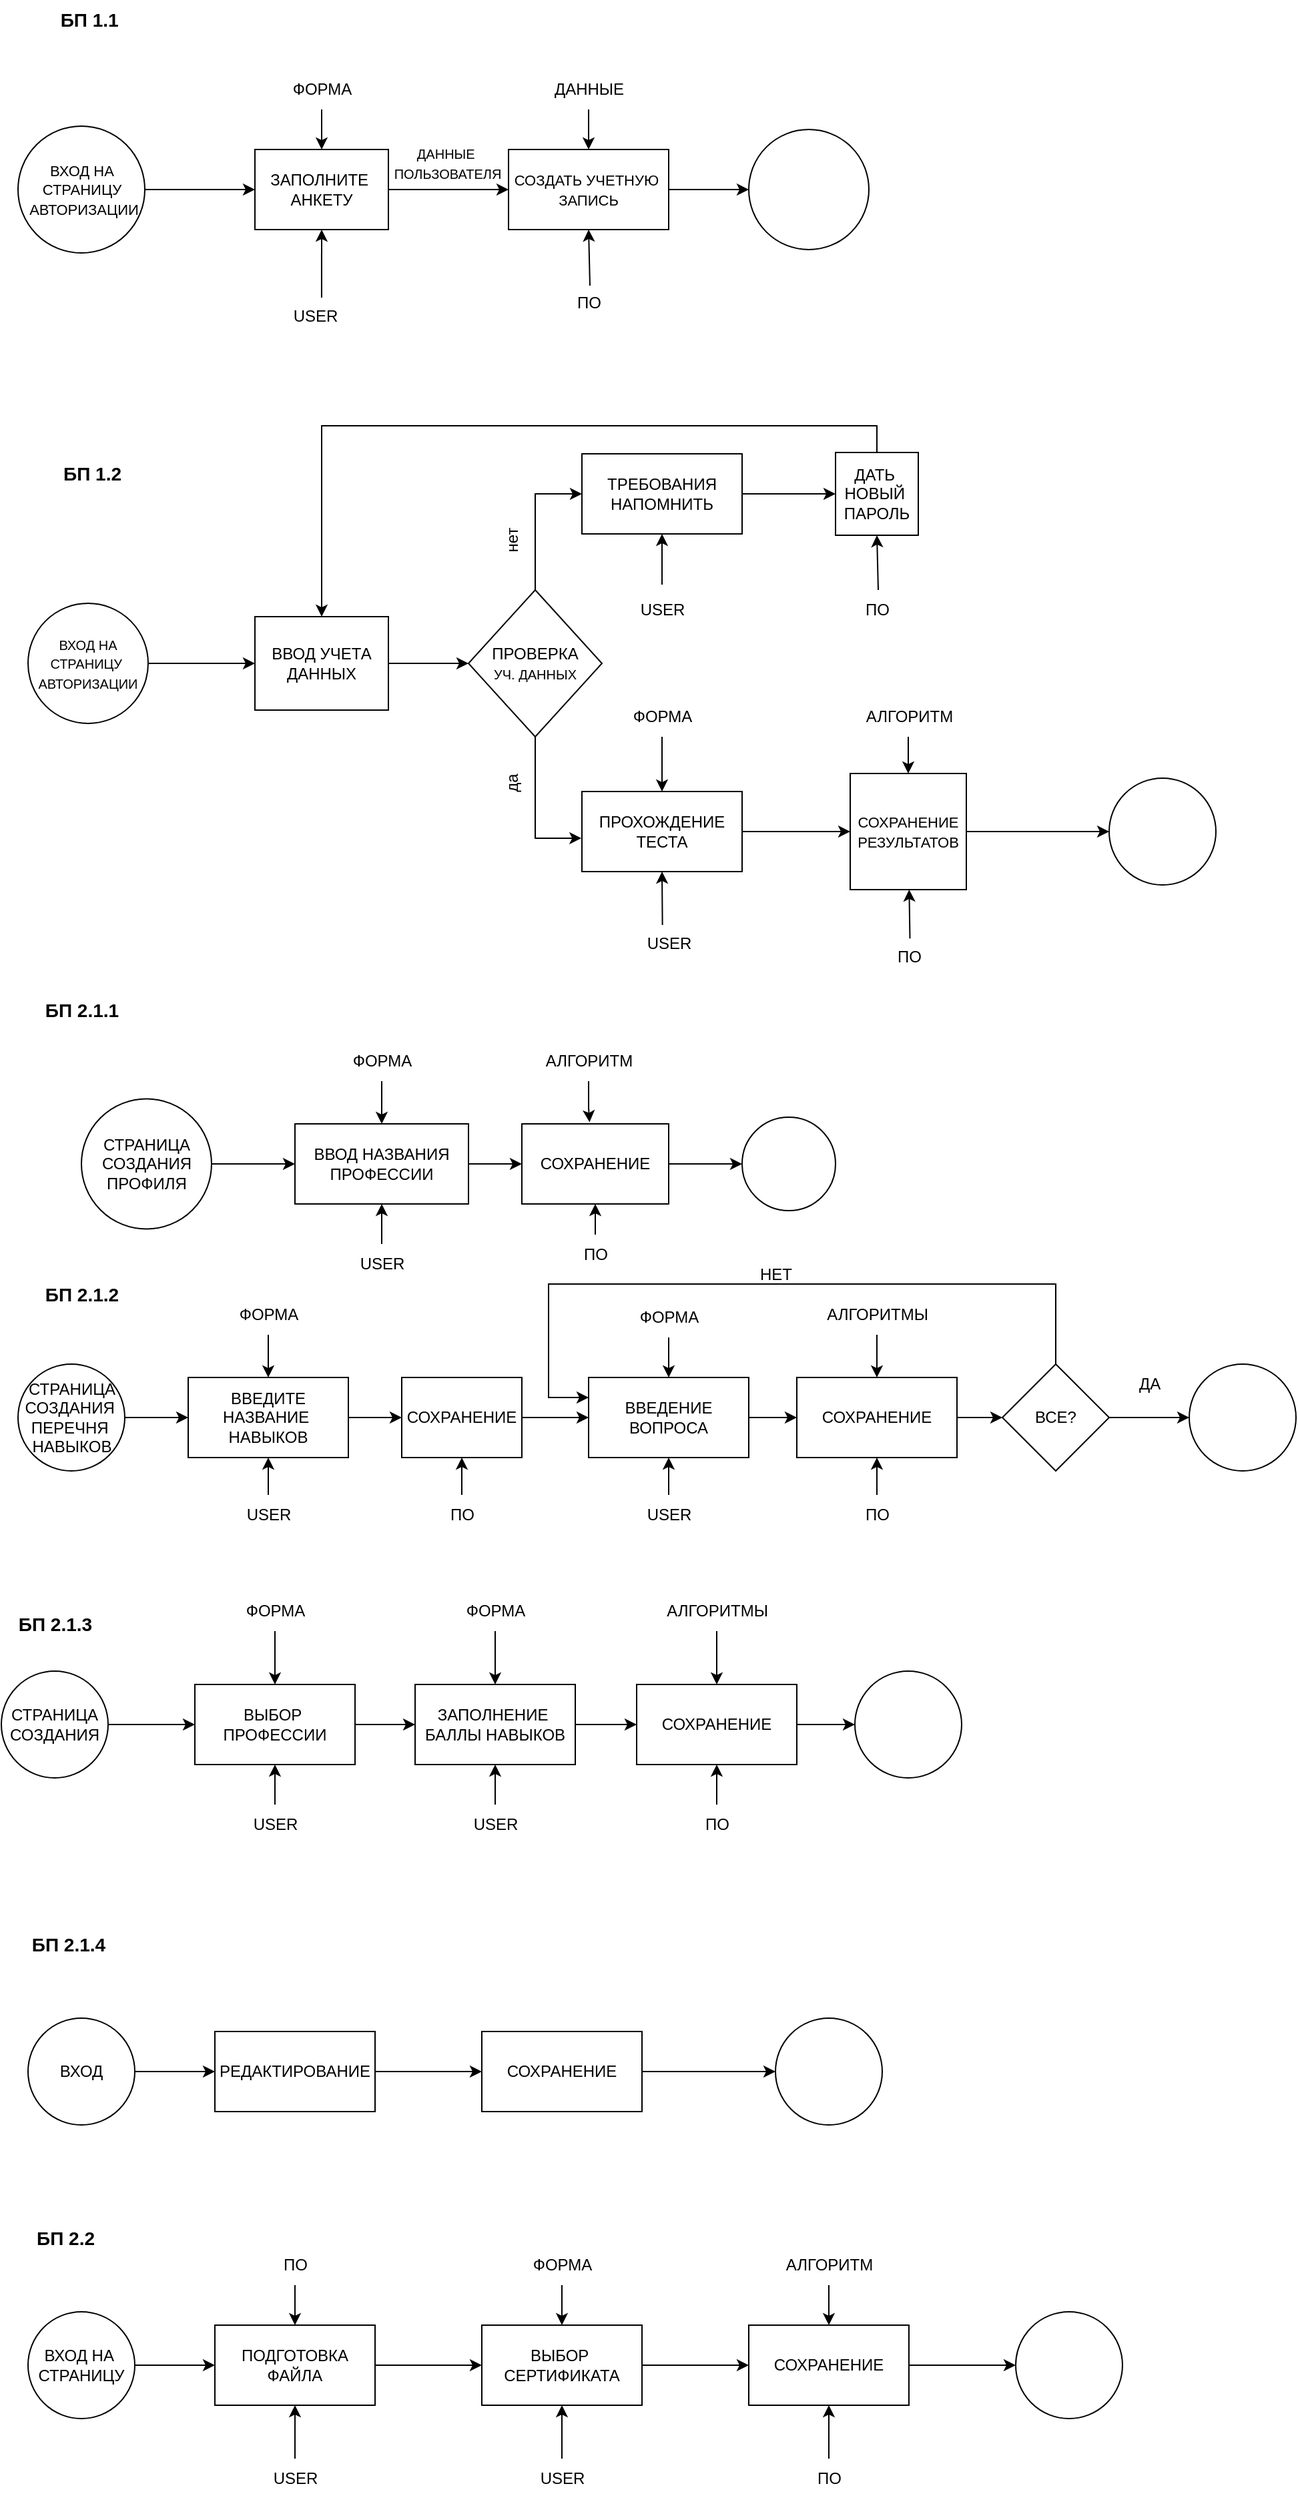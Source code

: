 <mxfile version="21.8.0" type="device">
  <diagram name="Страница — 1" id="XcL5HDHow7lZgCjtUoRh">
    <mxGraphModel dx="1074" dy="658" grid="1" gridSize="10" guides="1" tooltips="1" connect="1" arrows="1" fold="1" page="1" pageScale="1" pageWidth="827" pageHeight="1169" math="0" shadow="0">
      <root>
        <mxCell id="0" />
        <mxCell id="1" parent="0" />
        <mxCell id="98ZiKM5o_LeUOPKyVWwo-125" value="" style="edgeStyle=orthogonalEdgeStyle;rounded=0;orthogonalLoop=1;jettySize=auto;html=1;" edge="1" parent="1" source="98ZiKM5o_LeUOPKyVWwo-2" target="98ZiKM5o_LeUOPKyVWwo-4">
          <mxGeometry relative="1" as="geometry" />
        </mxCell>
        <mxCell id="98ZiKM5o_LeUOPKyVWwo-2" value="&lt;font style=&quot;font-size: 11px;&quot;&gt;ВХОД НА&lt;br style=&quot;border-color: var(--border-color);&quot;&gt;СТРАНИЦУ&lt;br style=&quot;border-color: var(--border-color);&quot;&gt;&amp;nbsp;АВТОРИЗАЦИИ&lt;/font&gt;" style="ellipse;whiteSpace=wrap;html=1;aspect=fixed;" vertex="1" parent="1">
          <mxGeometry x="42.5" y="202.5" width="95" height="95" as="geometry" />
        </mxCell>
        <mxCell id="98ZiKM5o_LeUOPKyVWwo-126" value="" style="edgeStyle=orthogonalEdgeStyle;rounded=0;orthogonalLoop=1;jettySize=auto;html=1;" edge="1" parent="1" source="98ZiKM5o_LeUOPKyVWwo-4" target="98ZiKM5o_LeUOPKyVWwo-6">
          <mxGeometry relative="1" as="geometry" />
        </mxCell>
        <mxCell id="98ZiKM5o_LeUOPKyVWwo-4" value="ЗАПОЛНИТЕ&amp;nbsp;&lt;br style=&quot;border-color: var(--border-color);&quot;&gt;&lt;span style=&quot;&quot;&gt;АНКЕТУ&lt;/span&gt;" style="rounded=0;whiteSpace=wrap;html=1;" vertex="1" parent="1">
          <mxGeometry x="220" y="220" width="100" height="60" as="geometry" />
        </mxCell>
        <mxCell id="98ZiKM5o_LeUOPKyVWwo-128" value="" style="edgeStyle=orthogonalEdgeStyle;rounded=0;orthogonalLoop=1;jettySize=auto;html=1;" edge="1" parent="1" source="98ZiKM5o_LeUOPKyVWwo-6" target="98ZiKM5o_LeUOPKyVWwo-8">
          <mxGeometry relative="1" as="geometry" />
        </mxCell>
        <mxCell id="98ZiKM5o_LeUOPKyVWwo-6" value="&lt;font style=&quot;font-size: 11px;&quot;&gt;СОЗДАТЬ УЧЕТНУЮ&amp;nbsp;&lt;br style=&quot;border-color: var(--border-color);&quot;&gt;ЗАПИСЬ&lt;/font&gt;" style="rounded=0;whiteSpace=wrap;html=1;" vertex="1" parent="1">
          <mxGeometry x="410" y="220" width="120" height="60" as="geometry" />
        </mxCell>
        <mxCell id="98ZiKM5o_LeUOPKyVWwo-8" value="" style="ellipse;whiteSpace=wrap;html=1;aspect=fixed;" vertex="1" parent="1">
          <mxGeometry x="590" y="205" width="90" height="90" as="geometry" />
        </mxCell>
        <mxCell id="98ZiKM5o_LeUOPKyVWwo-9" value="" style="endArrow=classic;html=1;rounded=0;exitX=0.583;exitY=0.033;exitDx=0;exitDy=0;exitPerimeter=0;" edge="1" parent="1" source="98ZiKM5o_LeUOPKyVWwo-16" target="98ZiKM5o_LeUOPKyVWwo-4">
          <mxGeometry width="50" height="50" relative="1" as="geometry">
            <mxPoint x="310" y="360" as="sourcePoint" />
            <mxPoint x="320" y="300" as="targetPoint" />
          </mxGeometry>
        </mxCell>
        <mxCell id="98ZiKM5o_LeUOPKyVWwo-10" value="" style="endArrow=classic;html=1;rounded=0;entryX=0.5;entryY=1;entryDx=0;entryDy=0;exitX=0.525;exitY=0.067;exitDx=0;exitDy=0;exitPerimeter=0;" edge="1" parent="1" source="98ZiKM5o_LeUOPKyVWwo-17" target="98ZiKM5o_LeUOPKyVWwo-6">
          <mxGeometry width="50" height="50" relative="1" as="geometry">
            <mxPoint x="509.501" y="348.02" as="sourcePoint" />
            <mxPoint x="510.32" y="280" as="targetPoint" />
          </mxGeometry>
        </mxCell>
        <mxCell id="98ZiKM5o_LeUOPKyVWwo-15" value="" style="endArrow=classic;html=1;rounded=0;" edge="1" parent="1">
          <mxGeometry width="50" height="50" relative="1" as="geometry">
            <mxPoint x="580" y="250" as="sourcePoint" />
            <mxPoint x="580" y="250" as="targetPoint" />
            <Array as="points" />
          </mxGeometry>
        </mxCell>
        <mxCell id="98ZiKM5o_LeUOPKyVWwo-16" value="USER" style="text;html=1;align=center;verticalAlign=middle;resizable=0;points=[];autosize=1;strokeColor=none;fillColor=none;" vertex="1" parent="1">
          <mxGeometry x="235" y="330" width="60" height="30" as="geometry" />
        </mxCell>
        <mxCell id="98ZiKM5o_LeUOPKyVWwo-17" value="ПО" style="text;html=1;align=center;verticalAlign=middle;resizable=0;points=[];autosize=1;strokeColor=none;fillColor=none;" vertex="1" parent="1">
          <mxGeometry x="450" y="320" width="40" height="30" as="geometry" />
        </mxCell>
        <mxCell id="98ZiKM5o_LeUOPKyVWwo-201" value="" style="edgeStyle=orthogonalEdgeStyle;rounded=0;orthogonalLoop=1;jettySize=auto;html=1;" edge="1" parent="1" source="98ZiKM5o_LeUOPKyVWwo-18" target="98ZiKM5o_LeUOPKyVWwo-4">
          <mxGeometry relative="1" as="geometry" />
        </mxCell>
        <mxCell id="98ZiKM5o_LeUOPKyVWwo-18" value="ФОРМА" style="text;html=1;align=center;verticalAlign=middle;resizable=0;points=[];autosize=1;strokeColor=none;fillColor=none;" vertex="1" parent="1">
          <mxGeometry x="235" y="160" width="70" height="30" as="geometry" />
        </mxCell>
        <mxCell id="98ZiKM5o_LeUOPKyVWwo-19" value="&lt;font style=&quot;font-size: 10px;&quot;&gt;ДАННЫЕ&amp;nbsp;&lt;br&gt;ПОЛЬЗОВАТЕЛЯ&lt;/font&gt;" style="text;html=1;align=center;verticalAlign=middle;resizable=0;points=[];autosize=1;strokeColor=none;fillColor=none;" vertex="1" parent="1">
          <mxGeometry x="314" y="210" width="100" height="40" as="geometry" />
        </mxCell>
        <mxCell id="98ZiKM5o_LeUOPKyVWwo-20" value="&lt;font style=&quot;font-size: 14px;&quot;&gt;&lt;b&gt;&lt;span style=&quot;white-space: pre;&quot;&gt;&#x9;&lt;/span&gt;БП 1.1&lt;/b&gt;&lt;/font&gt;" style="text;html=1;align=center;verticalAlign=middle;resizable=0;points=[];autosize=1;strokeColor=none;fillColor=none;" vertex="1" parent="1">
          <mxGeometry x="30" y="108" width="100" height="30" as="geometry" />
        </mxCell>
        <mxCell id="98ZiKM5o_LeUOPKyVWwo-21" value="&lt;b style=&quot;border-color: var(--border-color); font-size: 14px;&quot;&gt;&lt;span style=&quot;white-space: pre;&quot;&gt;&amp;nbsp;&amp;nbsp;&amp;nbsp;&amp;nbsp;&lt;/span&gt;БП 1.2&lt;/b&gt;" style="text;html=1;align=center;verticalAlign=middle;resizable=0;points=[];autosize=1;strokeColor=none;fillColor=none;" vertex="1" parent="1">
          <mxGeometry x="50" y="448" width="80" height="30" as="geometry" />
        </mxCell>
        <mxCell id="98ZiKM5o_LeUOPKyVWwo-110" value="" style="edgeStyle=orthogonalEdgeStyle;rounded=0;orthogonalLoop=1;jettySize=auto;html=1;" edge="1" parent="1" source="98ZiKM5o_LeUOPKyVWwo-22" target="98ZiKM5o_LeUOPKyVWwo-25">
          <mxGeometry relative="1" as="geometry" />
        </mxCell>
        <mxCell id="98ZiKM5o_LeUOPKyVWwo-22" value="&lt;font style=&quot;font-size: 10px;&quot;&gt;ВХОД НА&lt;br style=&quot;border-color: var(--border-color);&quot;&gt;СТРАНИЦУ&amp;nbsp;&lt;br style=&quot;border-color: var(--border-color);&quot;&gt;АВТОРИЗАЦИИ&lt;/font&gt;" style="ellipse;whiteSpace=wrap;html=1;aspect=fixed;" vertex="1" parent="1">
          <mxGeometry x="50" y="560" width="90" height="90" as="geometry" />
        </mxCell>
        <mxCell id="98ZiKM5o_LeUOPKyVWwo-117" value="" style="edgeStyle=orthogonalEdgeStyle;rounded=0;orthogonalLoop=1;jettySize=auto;html=1;" edge="1" parent="1" source="98ZiKM5o_LeUOPKyVWwo-24" target="98ZiKM5o_LeUOPKyVWwo-30">
          <mxGeometry relative="1" as="geometry" />
        </mxCell>
        <mxCell id="98ZiKM5o_LeUOPKyVWwo-24" value="ТРЕБОВАНИЯ&lt;br style=&quot;border-color: var(--border-color);&quot;&gt;&lt;span style=&quot;&quot;&gt;НАПОМНИТЬ&lt;/span&gt;" style="rounded=0;whiteSpace=wrap;html=1;" vertex="1" parent="1">
          <mxGeometry x="465" y="448" width="120" height="60" as="geometry" />
        </mxCell>
        <mxCell id="98ZiKM5o_LeUOPKyVWwo-111" value="" style="edgeStyle=orthogonalEdgeStyle;rounded=0;orthogonalLoop=1;jettySize=auto;html=1;" edge="1" parent="1" source="98ZiKM5o_LeUOPKyVWwo-25" target="98ZiKM5o_LeUOPKyVWwo-26">
          <mxGeometry relative="1" as="geometry" />
        </mxCell>
        <mxCell id="98ZiKM5o_LeUOPKyVWwo-25" value="ВВОД УЧЕТА&lt;br style=&quot;border-color: var(--border-color);&quot;&gt;&lt;span style=&quot;&quot;&gt;ДАННЫХ&lt;/span&gt;" style="rounded=0;whiteSpace=wrap;html=1;" vertex="1" parent="1">
          <mxGeometry x="220" y="570" width="100" height="70" as="geometry" />
        </mxCell>
        <mxCell id="98ZiKM5o_LeUOPKyVWwo-113" value="" style="edgeStyle=orthogonalEdgeStyle;rounded=0;orthogonalLoop=1;jettySize=auto;html=1;" edge="1" parent="1" source="98ZiKM5o_LeUOPKyVWwo-26" target="98ZiKM5o_LeUOPKyVWwo-24">
          <mxGeometry relative="1" as="geometry">
            <Array as="points">
              <mxPoint x="430" y="478" />
            </Array>
          </mxGeometry>
        </mxCell>
        <mxCell id="98ZiKM5o_LeUOPKyVWwo-26" value="ПРОВЕРКА&lt;br style=&quot;border-color: var(--border-color); font-size: 10px;&quot;&gt;&lt;span style=&quot;font-size: 10px;&quot;&gt;УЧ. ДАННЫХ&lt;/span&gt;" style="rhombus;whiteSpace=wrap;html=1;" vertex="1" parent="1">
          <mxGeometry x="380" y="550" width="100" height="110" as="geometry" />
        </mxCell>
        <mxCell id="98ZiKM5o_LeUOPKyVWwo-30" value="ДАТЬ&amp;nbsp;&lt;br style=&quot;border-color: var(--border-color);&quot;&gt;&lt;span style=&quot;&quot;&gt;НОВЫЙ&amp;nbsp;&lt;/span&gt;&lt;br style=&quot;border-color: var(--border-color);&quot;&gt;&lt;span style=&quot;&quot;&gt;ПАРОЛЬ&lt;/span&gt;" style="whiteSpace=wrap;html=1;aspect=fixed;" vertex="1" parent="1">
          <mxGeometry x="655" y="447" width="62" height="62" as="geometry" />
        </mxCell>
        <mxCell id="98ZiKM5o_LeUOPKyVWwo-121" value="" style="edgeStyle=orthogonalEdgeStyle;rounded=0;orthogonalLoop=1;jettySize=auto;html=1;" edge="1" parent="1" source="98ZiKM5o_LeUOPKyVWwo-39" target="98ZiKM5o_LeUOPKyVWwo-42">
          <mxGeometry relative="1" as="geometry" />
        </mxCell>
        <mxCell id="98ZiKM5o_LeUOPKyVWwo-39" value="ПРОХОЖДЕНИЕ&lt;br style=&quot;border-color: var(--border-color);&quot;&gt;&lt;span style=&quot;&quot;&gt;ТЕСТА&lt;/span&gt;" style="rounded=0;whiteSpace=wrap;html=1;" vertex="1" parent="1">
          <mxGeometry x="465" y="701" width="120" height="60" as="geometry" />
        </mxCell>
        <mxCell id="98ZiKM5o_LeUOPKyVWwo-186" value="" style="edgeStyle=orthogonalEdgeStyle;rounded=0;orthogonalLoop=1;jettySize=auto;html=1;" edge="1" parent="1" source="98ZiKM5o_LeUOPKyVWwo-42" target="98ZiKM5o_LeUOPKyVWwo-185">
          <mxGeometry relative="1" as="geometry" />
        </mxCell>
        <mxCell id="98ZiKM5o_LeUOPKyVWwo-42" value="&lt;font style=&quot;font-size: 11px;&quot;&gt;СОХРАНЕНИЕ&lt;br style=&quot;border-color: var(--border-color);&quot;&gt;РЕЗУЛЬТАТОВ&lt;/font&gt;" style="whiteSpace=wrap;html=1;aspect=fixed;" vertex="1" parent="1">
          <mxGeometry x="666" y="687.5" width="87" height="87" as="geometry" />
        </mxCell>
        <mxCell id="98ZiKM5o_LeUOPKyVWwo-47" value="" style="endArrow=classic;html=1;rounded=0;exitX=0.422;exitY=0.033;exitDx=0;exitDy=0;exitPerimeter=0;entryX=0.5;entryY=1;entryDx=0;entryDy=0;" edge="1" parent="1" source="98ZiKM5o_LeUOPKyVWwo-66" target="98ZiKM5o_LeUOPKyVWwo-39">
          <mxGeometry width="50" height="50" relative="1" as="geometry">
            <mxPoint x="620" y="800" as="sourcePoint" />
            <mxPoint x="620" y="750" as="targetPoint" />
          </mxGeometry>
        </mxCell>
        <mxCell id="98ZiKM5o_LeUOPKyVWwo-48" value="" style="endArrow=classic;html=1;rounded=0;exitX=0.531;exitY=0.038;exitDx=0;exitDy=0;exitPerimeter=0;" edge="1" parent="1" source="98ZiKM5o_LeUOPKyVWwo-65" target="98ZiKM5o_LeUOPKyVWwo-42">
          <mxGeometry width="50" height="50" relative="1" as="geometry">
            <mxPoint x="770" y="800" as="sourcePoint" />
            <mxPoint x="770" y="752" as="targetPoint" />
          </mxGeometry>
        </mxCell>
        <mxCell id="98ZiKM5o_LeUOPKyVWwo-49" value="" style="endArrow=classic;html=1;rounded=0;exitX=0.5;exitY=-0.133;exitDx=0;exitDy=0;exitPerimeter=0;entryX=0.5;entryY=1;entryDx=0;entryDy=0;" edge="1" parent="1" source="98ZiKM5o_LeUOPKyVWwo-63" target="98ZiKM5o_LeUOPKyVWwo-24">
          <mxGeometry width="50" height="50" relative="1" as="geometry">
            <mxPoint x="620" y="550" as="sourcePoint" />
            <mxPoint x="620" y="508" as="targetPoint" />
          </mxGeometry>
        </mxCell>
        <mxCell id="98ZiKM5o_LeUOPKyVWwo-50" value="" style="endArrow=classic;html=1;rounded=0;exitX=0.525;exitY=0;exitDx=0;exitDy=0;exitPerimeter=0;entryX=0.5;entryY=1;entryDx=0;entryDy=0;" edge="1" parent="1" source="98ZiKM5o_LeUOPKyVWwo-64" target="98ZiKM5o_LeUOPKyVWwo-30">
          <mxGeometry width="50" height="50" relative="1" as="geometry">
            <mxPoint x="770" y="550" as="sourcePoint" />
            <mxPoint x="770" y="510" as="targetPoint" />
            <Array as="points" />
          </mxGeometry>
        </mxCell>
        <mxCell id="98ZiKM5o_LeUOPKyVWwo-63" value="USER" style="text;html=1;align=center;verticalAlign=middle;resizable=0;points=[];autosize=1;strokeColor=none;fillColor=none;" vertex="1" parent="1">
          <mxGeometry x="495" y="550" width="60" height="30" as="geometry" />
        </mxCell>
        <mxCell id="98ZiKM5o_LeUOPKyVWwo-64" value="ПО" style="text;html=1;align=center;verticalAlign=middle;resizable=0;points=[];autosize=1;strokeColor=none;fillColor=none;" vertex="1" parent="1">
          <mxGeometry x="666" y="550" width="40" height="30" as="geometry" />
        </mxCell>
        <mxCell id="98ZiKM5o_LeUOPKyVWwo-65" value="ПО" style="text;html=1;align=center;verticalAlign=middle;resizable=0;points=[];autosize=1;strokeColor=none;fillColor=none;" vertex="1" parent="1">
          <mxGeometry x="689.5" y="810" width="40" height="30" as="geometry" />
        </mxCell>
        <mxCell id="98ZiKM5o_LeUOPKyVWwo-66" value="USER" style="text;html=1;align=center;verticalAlign=middle;resizable=0;points=[];autosize=1;strokeColor=none;fillColor=none;" vertex="1" parent="1">
          <mxGeometry x="500" y="800" width="60" height="30" as="geometry" />
        </mxCell>
        <mxCell id="98ZiKM5o_LeUOPKyVWwo-104" value="" style="edgeStyle=orthogonalEdgeStyle;rounded=0;orthogonalLoop=1;jettySize=auto;html=1;" edge="1" parent="1" source="98ZiKM5o_LeUOPKyVWwo-77" target="98ZiKM5o_LeUOPKyVWwo-79">
          <mxGeometry relative="1" as="geometry" />
        </mxCell>
        <mxCell id="98ZiKM5o_LeUOPKyVWwo-77" value="СТРАНИЦА&lt;br style=&quot;border-color: var(--border-color);&quot;&gt;&lt;span style=&quot;&quot;&gt;СОЗДАНИЯ&lt;/span&gt;&lt;br style=&quot;border-color: var(--border-color);&quot;&gt;&lt;span style=&quot;&quot;&gt;ПРОФИЛЯ&lt;/span&gt;" style="ellipse;whiteSpace=wrap;html=1;aspect=fixed;" vertex="1" parent="1">
          <mxGeometry x="90" y="931.25" width="97.5" height="97.5" as="geometry" />
        </mxCell>
        <mxCell id="98ZiKM5o_LeUOPKyVWwo-106" value="" style="edgeStyle=orthogonalEdgeStyle;rounded=0;orthogonalLoop=1;jettySize=auto;html=1;" edge="1" parent="1" source="98ZiKM5o_LeUOPKyVWwo-79" target="98ZiKM5o_LeUOPKyVWwo-80">
          <mxGeometry relative="1" as="geometry" />
        </mxCell>
        <mxCell id="98ZiKM5o_LeUOPKyVWwo-79" value="ВВОД НАЗВАНИЯ&lt;br style=&quot;border-color: var(--border-color);&quot;&gt;&lt;span style=&quot;&quot;&gt;ПРОФЕССИИ&lt;/span&gt;" style="rounded=0;whiteSpace=wrap;html=1;" vertex="1" parent="1">
          <mxGeometry x="250" y="950" width="130" height="60" as="geometry" />
        </mxCell>
        <mxCell id="98ZiKM5o_LeUOPKyVWwo-107" value="" style="edgeStyle=orthogonalEdgeStyle;rounded=0;orthogonalLoop=1;jettySize=auto;html=1;" edge="1" parent="1" source="98ZiKM5o_LeUOPKyVWwo-80" target="98ZiKM5o_LeUOPKyVWwo-84">
          <mxGeometry relative="1" as="geometry" />
        </mxCell>
        <mxCell id="98ZiKM5o_LeUOPKyVWwo-80" value="СОХРАНЕНИЕ" style="rounded=0;whiteSpace=wrap;html=1;" vertex="1" parent="1">
          <mxGeometry x="420" y="950" width="110" height="60" as="geometry" />
        </mxCell>
        <mxCell id="98ZiKM5o_LeUOPKyVWwo-84" value="" style="ellipse;whiteSpace=wrap;html=1;aspect=fixed;" vertex="1" parent="1">
          <mxGeometry x="585" y="945" width="70" height="70" as="geometry" />
        </mxCell>
        <mxCell id="98ZiKM5o_LeUOPKyVWwo-100" value="" style="edgeStyle=orthogonalEdgeStyle;rounded=0;orthogonalLoop=1;jettySize=auto;html=1;" edge="1" parent="1" source="98ZiKM5o_LeUOPKyVWwo-90" target="98ZiKM5o_LeUOPKyVWwo-98">
          <mxGeometry relative="1" as="geometry" />
        </mxCell>
        <mxCell id="98ZiKM5o_LeUOPKyVWwo-90" value="ВВЕДИТЕ НАЗВАНИЕ&amp;nbsp;&lt;br&gt;НАВЫКОВ" style="rounded=0;whiteSpace=wrap;html=1;" vertex="1" parent="1">
          <mxGeometry x="170" y="1140" width="120" height="60" as="geometry" />
        </mxCell>
        <mxCell id="98ZiKM5o_LeUOPKyVWwo-91" value="&lt;font style=&quot;font-size: 14px;&quot;&gt;&lt;b&gt;БП 2.1.2&lt;/b&gt;&lt;/font&gt;" style="text;html=1;align=center;verticalAlign=middle;resizable=0;points=[];autosize=1;strokeColor=none;fillColor=none;" vertex="1" parent="1">
          <mxGeometry x="50" y="1063" width="80" height="30" as="geometry" />
        </mxCell>
        <mxCell id="98ZiKM5o_LeUOPKyVWwo-102" value="" style="edgeStyle=orthogonalEdgeStyle;rounded=0;orthogonalLoop=1;jettySize=auto;html=1;" edge="1" parent="1" source="98ZiKM5o_LeUOPKyVWwo-92" target="98ZiKM5o_LeUOPKyVWwo-90">
          <mxGeometry relative="1" as="geometry" />
        </mxCell>
        <mxCell id="98ZiKM5o_LeUOPKyVWwo-92" value="СТРАНИЦА&lt;br&gt;СОЗДАНИЯ&amp;nbsp;&lt;br&gt;ПЕРЕЧНЯ&amp;nbsp;&lt;br&gt;НАВЫКОВ" style="ellipse;whiteSpace=wrap;html=1;aspect=fixed;" vertex="1" parent="1">
          <mxGeometry x="42.5" y="1130" width="80" height="80" as="geometry" />
        </mxCell>
        <mxCell id="98ZiKM5o_LeUOPKyVWwo-130" value="" style="edgeStyle=orthogonalEdgeStyle;rounded=0;orthogonalLoop=1;jettySize=auto;html=1;" edge="1" parent="1" source="98ZiKM5o_LeUOPKyVWwo-98" target="98ZiKM5o_LeUOPKyVWwo-129">
          <mxGeometry relative="1" as="geometry" />
        </mxCell>
        <mxCell id="98ZiKM5o_LeUOPKyVWwo-98" value="СОХРАНЕНИЕ" style="rounded=0;whiteSpace=wrap;html=1;" vertex="1" parent="1">
          <mxGeometry x="330" y="1140" width="90" height="60" as="geometry" />
        </mxCell>
        <mxCell id="98ZiKM5o_LeUOPKyVWwo-116" style="edgeStyle=orthogonalEdgeStyle;rounded=0;orthogonalLoop=1;jettySize=auto;html=1;exitX=0.5;exitY=0;exitDx=0;exitDy=0;entryX=0.5;entryY=0;entryDx=0;entryDy=0;" edge="1" parent="1" source="98ZiKM5o_LeUOPKyVWwo-30" target="98ZiKM5o_LeUOPKyVWwo-25">
          <mxGeometry relative="1" as="geometry">
            <mxPoint x="690" y="410" as="sourcePoint" />
            <mxPoint x="280" y="580" as="targetPoint" />
          </mxGeometry>
        </mxCell>
        <mxCell id="98ZiKM5o_LeUOPKyVWwo-119" style="edgeStyle=orthogonalEdgeStyle;rounded=0;orthogonalLoop=1;jettySize=auto;html=1;entryX=-0.003;entryY=0.583;entryDx=0;entryDy=0;entryPerimeter=0;" edge="1" parent="1" source="98ZiKM5o_LeUOPKyVWwo-26" target="98ZiKM5o_LeUOPKyVWwo-39">
          <mxGeometry relative="1" as="geometry" />
        </mxCell>
        <mxCell id="98ZiKM5o_LeUOPKyVWwo-122" value="да" style="text;html=1;align=center;verticalAlign=middle;resizable=0;points=[];autosize=1;strokeColor=none;fillColor=none;rotation=-90;" vertex="1" parent="1">
          <mxGeometry x="393" y="680" width="40" height="30" as="geometry" />
        </mxCell>
        <mxCell id="98ZiKM5o_LeUOPKyVWwo-123" value="нет" style="text;html=1;align=center;verticalAlign=middle;resizable=0;points=[];autosize=1;strokeColor=none;fillColor=none;rotation=-90;" vertex="1" parent="1">
          <mxGeometry x="393" y="498" width="40" height="30" as="geometry" />
        </mxCell>
        <mxCell id="98ZiKM5o_LeUOPKyVWwo-133" value="" style="edgeStyle=orthogonalEdgeStyle;rounded=0;orthogonalLoop=1;jettySize=auto;html=1;" edge="1" parent="1" source="98ZiKM5o_LeUOPKyVWwo-129" target="98ZiKM5o_LeUOPKyVWwo-132">
          <mxGeometry relative="1" as="geometry" />
        </mxCell>
        <mxCell id="98ZiKM5o_LeUOPKyVWwo-129" value="ВВЕДЕНИЕ ВОПРОСА" style="rounded=0;whiteSpace=wrap;html=1;" vertex="1" parent="1">
          <mxGeometry x="470" y="1140" width="120" height="60" as="geometry" />
        </mxCell>
        <mxCell id="98ZiKM5o_LeUOPKyVWwo-137" value="" style="edgeStyle=orthogonalEdgeStyle;rounded=0;orthogonalLoop=1;jettySize=auto;html=1;" edge="1" parent="1" source="98ZiKM5o_LeUOPKyVWwo-132" target="98ZiKM5o_LeUOPKyVWwo-136">
          <mxGeometry relative="1" as="geometry" />
        </mxCell>
        <mxCell id="98ZiKM5o_LeUOPKyVWwo-132" value="СОХРАНЕНИЕ" style="rounded=0;whiteSpace=wrap;html=1;" vertex="1" parent="1">
          <mxGeometry x="626" y="1140" width="120" height="60" as="geometry" />
        </mxCell>
        <mxCell id="98ZiKM5o_LeUOPKyVWwo-139" value="" style="edgeStyle=orthogonalEdgeStyle;rounded=0;orthogonalLoop=1;jettySize=auto;html=1;" edge="1" parent="1" source="98ZiKM5o_LeUOPKyVWwo-136" target="98ZiKM5o_LeUOPKyVWwo-138">
          <mxGeometry relative="1" as="geometry" />
        </mxCell>
        <mxCell id="98ZiKM5o_LeUOPKyVWwo-142" style="edgeStyle=orthogonalEdgeStyle;rounded=0;orthogonalLoop=1;jettySize=auto;html=1;exitX=0.5;exitY=0;exitDx=0;exitDy=0;entryX=0;entryY=0.25;entryDx=0;entryDy=0;" edge="1" parent="1" source="98ZiKM5o_LeUOPKyVWwo-136" target="98ZiKM5o_LeUOPKyVWwo-129">
          <mxGeometry relative="1" as="geometry">
            <Array as="points">
              <mxPoint x="820" y="1070" />
              <mxPoint x="440" y="1070" />
              <mxPoint x="440" y="1155" />
            </Array>
          </mxGeometry>
        </mxCell>
        <mxCell id="98ZiKM5o_LeUOPKyVWwo-136" value="ВСЕ?" style="rhombus;whiteSpace=wrap;html=1;" vertex="1" parent="1">
          <mxGeometry x="780" y="1130" width="80" height="80" as="geometry" />
        </mxCell>
        <mxCell id="98ZiKM5o_LeUOPKyVWwo-138" value="" style="ellipse;whiteSpace=wrap;html=1;aspect=fixed;" vertex="1" parent="1">
          <mxGeometry x="920" y="1130" width="80" height="80" as="geometry" />
        </mxCell>
        <mxCell id="98ZiKM5o_LeUOPKyVWwo-144" value="НЕТ" style="text;html=1;align=center;verticalAlign=middle;resizable=0;points=[];autosize=1;strokeColor=none;fillColor=none;" vertex="1" parent="1">
          <mxGeometry x="585" y="1048" width="50" height="30" as="geometry" />
        </mxCell>
        <mxCell id="98ZiKM5o_LeUOPKyVWwo-146" value="&lt;b style=&quot;border-color: var(--border-color); font-size: 14px;&quot;&gt;БП 2.1.3&lt;/b&gt;" style="text;html=1;align=center;verticalAlign=middle;resizable=0;points=[];autosize=1;strokeColor=none;fillColor=none;" vertex="1" parent="1">
          <mxGeometry x="30" y="1310" width="80" height="30" as="geometry" />
        </mxCell>
        <mxCell id="98ZiKM5o_LeUOPKyVWwo-149" value="" style="edgeStyle=orthogonalEdgeStyle;rounded=0;orthogonalLoop=1;jettySize=auto;html=1;" edge="1" parent="1" source="98ZiKM5o_LeUOPKyVWwo-147" target="98ZiKM5o_LeUOPKyVWwo-148">
          <mxGeometry relative="1" as="geometry" />
        </mxCell>
        <mxCell id="98ZiKM5o_LeUOPKyVWwo-147" value="СТРАНИЦА&lt;br&gt;СОЗДАНИЯ" style="ellipse;whiteSpace=wrap;html=1;aspect=fixed;" vertex="1" parent="1">
          <mxGeometry x="30" y="1360" width="80" height="80" as="geometry" />
        </mxCell>
        <mxCell id="98ZiKM5o_LeUOPKyVWwo-151" value="" style="edgeStyle=orthogonalEdgeStyle;rounded=0;orthogonalLoop=1;jettySize=auto;html=1;" edge="1" parent="1" source="98ZiKM5o_LeUOPKyVWwo-148" target="98ZiKM5o_LeUOPKyVWwo-150">
          <mxGeometry relative="1" as="geometry" />
        </mxCell>
        <mxCell id="98ZiKM5o_LeUOPKyVWwo-148" value="ВЫБОР&amp;nbsp;&lt;br&gt;ПРОФЕССИИ" style="rounded=0;whiteSpace=wrap;html=1;" vertex="1" parent="1">
          <mxGeometry x="175" y="1370" width="120" height="60" as="geometry" />
        </mxCell>
        <mxCell id="98ZiKM5o_LeUOPKyVWwo-153" value="" style="edgeStyle=orthogonalEdgeStyle;rounded=0;orthogonalLoop=1;jettySize=auto;html=1;" edge="1" parent="1" source="98ZiKM5o_LeUOPKyVWwo-150" target="98ZiKM5o_LeUOPKyVWwo-152">
          <mxGeometry relative="1" as="geometry" />
        </mxCell>
        <mxCell id="98ZiKM5o_LeUOPKyVWwo-150" value="ЗАПОЛНЕНИЕ&amp;nbsp;&lt;br&gt;БАЛЛЫ НАВЫКОВ" style="rounded=0;whiteSpace=wrap;html=1;" vertex="1" parent="1">
          <mxGeometry x="340" y="1370" width="120" height="60" as="geometry" />
        </mxCell>
        <mxCell id="98ZiKM5o_LeUOPKyVWwo-156" value="" style="edgeStyle=orthogonalEdgeStyle;rounded=0;orthogonalLoop=1;jettySize=auto;html=1;" edge="1" parent="1" source="98ZiKM5o_LeUOPKyVWwo-152" target="98ZiKM5o_LeUOPKyVWwo-155">
          <mxGeometry relative="1" as="geometry" />
        </mxCell>
        <mxCell id="98ZiKM5o_LeUOPKyVWwo-152" value="СОХРАНЕНИЕ" style="whiteSpace=wrap;html=1;rounded=0;" vertex="1" parent="1">
          <mxGeometry x="506" y="1370" width="120" height="60" as="geometry" />
        </mxCell>
        <mxCell id="98ZiKM5o_LeUOPKyVWwo-155" value="" style="ellipse;whiteSpace=wrap;html=1;rounded=0;" vertex="1" parent="1">
          <mxGeometry x="669.5" y="1360" width="80" height="80" as="geometry" />
        </mxCell>
        <mxCell id="98ZiKM5o_LeUOPKyVWwo-157" value="ДА" style="text;html=1;align=center;verticalAlign=middle;resizable=0;points=[];autosize=1;strokeColor=none;fillColor=none;" vertex="1" parent="1">
          <mxGeometry x="870" y="1130" width="40" height="30" as="geometry" />
        </mxCell>
        <mxCell id="98ZiKM5o_LeUOPKyVWwo-161" value="" style="edgeStyle=orthogonalEdgeStyle;rounded=0;orthogonalLoop=1;jettySize=auto;html=1;" edge="1" parent="1" source="98ZiKM5o_LeUOPKyVWwo-158" target="98ZiKM5o_LeUOPKyVWwo-160">
          <mxGeometry relative="1" as="geometry" />
        </mxCell>
        <mxCell id="98ZiKM5o_LeUOPKyVWwo-158" value="ВХОД" style="ellipse;whiteSpace=wrap;html=1;aspect=fixed;" vertex="1" parent="1">
          <mxGeometry x="50" y="1620" width="80" height="80" as="geometry" />
        </mxCell>
        <mxCell id="98ZiKM5o_LeUOPKyVWwo-159" value="&lt;b style=&quot;border-color: var(--border-color); font-size: 14px;&quot;&gt;БП 2.1.4&lt;/b&gt;" style="text;html=1;align=center;verticalAlign=middle;resizable=0;points=[];autosize=1;strokeColor=none;fillColor=none;" vertex="1" parent="1">
          <mxGeometry x="40" y="1550" width="80" height="30" as="geometry" />
        </mxCell>
        <mxCell id="98ZiKM5o_LeUOPKyVWwo-163" value="" style="edgeStyle=orthogonalEdgeStyle;rounded=0;orthogonalLoop=1;jettySize=auto;html=1;" edge="1" parent="1" source="98ZiKM5o_LeUOPKyVWwo-160" target="98ZiKM5o_LeUOPKyVWwo-162">
          <mxGeometry relative="1" as="geometry" />
        </mxCell>
        <mxCell id="98ZiKM5o_LeUOPKyVWwo-160" value="РЕДАКТИРОВАНИЕ" style="whiteSpace=wrap;html=1;" vertex="1" parent="1">
          <mxGeometry x="190" y="1630" width="120" height="60" as="geometry" />
        </mxCell>
        <mxCell id="98ZiKM5o_LeUOPKyVWwo-165" value="" style="edgeStyle=orthogonalEdgeStyle;rounded=0;orthogonalLoop=1;jettySize=auto;html=1;" edge="1" parent="1" source="98ZiKM5o_LeUOPKyVWwo-162" target="98ZiKM5o_LeUOPKyVWwo-164">
          <mxGeometry relative="1" as="geometry" />
        </mxCell>
        <mxCell id="98ZiKM5o_LeUOPKyVWwo-162" value="СОХРАНЕНИЕ" style="whiteSpace=wrap;html=1;" vertex="1" parent="1">
          <mxGeometry x="390" y="1630" width="120" height="60" as="geometry" />
        </mxCell>
        <mxCell id="98ZiKM5o_LeUOPKyVWwo-164" value="" style="ellipse;whiteSpace=wrap;html=1;" vertex="1" parent="1">
          <mxGeometry x="610" y="1620" width="80" height="80" as="geometry" />
        </mxCell>
        <mxCell id="98ZiKM5o_LeUOPKyVWwo-166" value="&lt;b style=&quot;border-color: var(--border-color); font-size: 14px;&quot;&gt;&amp;nbsp;&amp;nbsp;&amp;nbsp;&amp;nbsp;БП 2.2&lt;/b&gt;" style="text;html=1;align=center;verticalAlign=middle;resizable=0;points=[];autosize=1;strokeColor=none;fillColor=none;" vertex="1" parent="1">
          <mxGeometry x="30" y="1770" width="80" height="30" as="geometry" />
        </mxCell>
        <mxCell id="98ZiKM5o_LeUOPKyVWwo-169" value="" style="edgeStyle=orthogonalEdgeStyle;rounded=0;orthogonalLoop=1;jettySize=auto;html=1;" edge="1" parent="1" source="98ZiKM5o_LeUOPKyVWwo-167" target="98ZiKM5o_LeUOPKyVWwo-168">
          <mxGeometry relative="1" as="geometry" />
        </mxCell>
        <mxCell id="98ZiKM5o_LeUOPKyVWwo-167" value="ВХОД НА&amp;nbsp;&lt;br&gt;СТРАНИЦУ" style="ellipse;whiteSpace=wrap;html=1;aspect=fixed;" vertex="1" parent="1">
          <mxGeometry x="50" y="1840" width="80" height="80" as="geometry" />
        </mxCell>
        <mxCell id="98ZiKM5o_LeUOPKyVWwo-171" value="" style="edgeStyle=orthogonalEdgeStyle;rounded=0;orthogonalLoop=1;jettySize=auto;html=1;" edge="1" parent="1" source="98ZiKM5o_LeUOPKyVWwo-168" target="98ZiKM5o_LeUOPKyVWwo-170">
          <mxGeometry relative="1" as="geometry" />
        </mxCell>
        <mxCell id="98ZiKM5o_LeUOPKyVWwo-168" value="ПОДГОТОВКА&lt;br&gt;ФАЙЛА" style="whiteSpace=wrap;html=1;" vertex="1" parent="1">
          <mxGeometry x="190" y="1850" width="120" height="60" as="geometry" />
        </mxCell>
        <mxCell id="98ZiKM5o_LeUOPKyVWwo-173" value="" style="edgeStyle=orthogonalEdgeStyle;rounded=0;orthogonalLoop=1;jettySize=auto;html=1;" edge="1" parent="1" source="98ZiKM5o_LeUOPKyVWwo-170" target="98ZiKM5o_LeUOPKyVWwo-172">
          <mxGeometry relative="1" as="geometry" />
        </mxCell>
        <mxCell id="98ZiKM5o_LeUOPKyVWwo-170" value="ВЫБОР&amp;nbsp;&lt;br&gt;СЕРТИФИКАТА" style="whiteSpace=wrap;html=1;" vertex="1" parent="1">
          <mxGeometry x="390" y="1850" width="120" height="60" as="geometry" />
        </mxCell>
        <mxCell id="98ZiKM5o_LeUOPKyVWwo-175" value="" style="edgeStyle=orthogonalEdgeStyle;rounded=0;orthogonalLoop=1;jettySize=auto;html=1;" edge="1" parent="1" source="98ZiKM5o_LeUOPKyVWwo-172" target="98ZiKM5o_LeUOPKyVWwo-174">
          <mxGeometry relative="1" as="geometry" />
        </mxCell>
        <mxCell id="98ZiKM5o_LeUOPKyVWwo-172" value="СОХРАНЕНИЕ" style="whiteSpace=wrap;html=1;" vertex="1" parent="1">
          <mxGeometry x="590" y="1850" width="120" height="60" as="geometry" />
        </mxCell>
        <mxCell id="98ZiKM5o_LeUOPKyVWwo-174" value="" style="ellipse;whiteSpace=wrap;html=1;" vertex="1" parent="1">
          <mxGeometry x="790" y="1840" width="80" height="80" as="geometry" />
        </mxCell>
        <mxCell id="98ZiKM5o_LeUOPKyVWwo-199" value="" style="edgeStyle=orthogonalEdgeStyle;rounded=0;orthogonalLoop=1;jettySize=auto;html=1;" edge="1" parent="1" source="98ZiKM5o_LeUOPKyVWwo-179" target="98ZiKM5o_LeUOPKyVWwo-6">
          <mxGeometry relative="1" as="geometry" />
        </mxCell>
        <mxCell id="98ZiKM5o_LeUOPKyVWwo-179" value="ДАННЫЕ" style="text;html=1;align=center;verticalAlign=middle;resizable=0;points=[];autosize=1;strokeColor=none;fillColor=none;" vertex="1" parent="1">
          <mxGeometry x="430" y="160" width="80" height="30" as="geometry" />
        </mxCell>
        <mxCell id="98ZiKM5o_LeUOPKyVWwo-197" value="" style="edgeStyle=orthogonalEdgeStyle;rounded=0;orthogonalLoop=1;jettySize=auto;html=1;" edge="1" parent="1" source="98ZiKM5o_LeUOPKyVWwo-181" target="98ZiKM5o_LeUOPKyVWwo-39">
          <mxGeometry relative="1" as="geometry" />
        </mxCell>
        <mxCell id="98ZiKM5o_LeUOPKyVWwo-181" value="ФОРМА" style="text;html=1;align=center;verticalAlign=middle;resizable=0;points=[];autosize=1;strokeColor=none;fillColor=none;" vertex="1" parent="1">
          <mxGeometry x="490" y="630" width="70" height="30" as="geometry" />
        </mxCell>
        <mxCell id="98ZiKM5o_LeUOPKyVWwo-198" value="" style="edgeStyle=orthogonalEdgeStyle;rounded=0;orthogonalLoop=1;jettySize=auto;html=1;" edge="1" parent="1" source="98ZiKM5o_LeUOPKyVWwo-183" target="98ZiKM5o_LeUOPKyVWwo-42">
          <mxGeometry relative="1" as="geometry" />
        </mxCell>
        <mxCell id="98ZiKM5o_LeUOPKyVWwo-183" value="АЛГОРИТМ" style="text;html=1;align=center;verticalAlign=middle;resizable=0;points=[];autosize=1;strokeColor=none;fillColor=none;" vertex="1" parent="1">
          <mxGeometry x="664.5" y="630" width="90" height="30" as="geometry" />
        </mxCell>
        <mxCell id="98ZiKM5o_LeUOPKyVWwo-185" value="" style="ellipse;whiteSpace=wrap;html=1;aspect=fixed;" vertex="1" parent="1">
          <mxGeometry x="860" y="691" width="80" height="80" as="geometry" />
        </mxCell>
        <mxCell id="98ZiKM5o_LeUOPKyVWwo-187" value="&lt;b style=&quot;border-color: var(--border-color); font-size: 14px;&quot;&gt;БП 2.1.1&lt;/b&gt;" style="text;html=1;align=center;verticalAlign=middle;resizable=0;points=[];autosize=1;strokeColor=none;fillColor=none;" vertex="1" parent="1">
          <mxGeometry x="50" y="850" width="80" height="30" as="geometry" />
        </mxCell>
        <mxCell id="98ZiKM5o_LeUOPKyVWwo-203" value="" style="edgeStyle=orthogonalEdgeStyle;rounded=0;orthogonalLoop=1;jettySize=auto;html=1;" edge="1" parent="1" source="98ZiKM5o_LeUOPKyVWwo-188" target="98ZiKM5o_LeUOPKyVWwo-79">
          <mxGeometry relative="1" as="geometry" />
        </mxCell>
        <mxCell id="98ZiKM5o_LeUOPKyVWwo-188" value="ФОРМА" style="text;html=1;align=center;verticalAlign=middle;resizable=0;points=[];autosize=1;strokeColor=none;fillColor=none;" vertex="1" parent="1">
          <mxGeometry x="280" y="888" width="70" height="30" as="geometry" />
        </mxCell>
        <mxCell id="98ZiKM5o_LeUOPKyVWwo-190" value="АЛГОРИТМ" style="text;html=1;align=center;verticalAlign=middle;resizable=0;points=[];autosize=1;strokeColor=none;fillColor=none;" vertex="1" parent="1">
          <mxGeometry x="425" y="888" width="90" height="30" as="geometry" />
        </mxCell>
        <mxCell id="98ZiKM5o_LeUOPKyVWwo-202" value="" style="edgeStyle=orthogonalEdgeStyle;rounded=0;orthogonalLoop=1;jettySize=auto;html=1;" edge="1" parent="1" source="98ZiKM5o_LeUOPKyVWwo-192" target="98ZiKM5o_LeUOPKyVWwo-79">
          <mxGeometry relative="1" as="geometry" />
        </mxCell>
        <mxCell id="98ZiKM5o_LeUOPKyVWwo-192" value="USER" style="text;html=1;align=center;verticalAlign=middle;resizable=0;points=[];autosize=1;strokeColor=none;fillColor=none;" vertex="1" parent="1">
          <mxGeometry x="285" y="1040" width="60" height="30" as="geometry" />
        </mxCell>
        <mxCell id="98ZiKM5o_LeUOPKyVWwo-206" value="" style="edgeStyle=orthogonalEdgeStyle;rounded=0;orthogonalLoop=1;jettySize=auto;html=1;" edge="1" parent="1" source="98ZiKM5o_LeUOPKyVWwo-194" target="98ZiKM5o_LeUOPKyVWwo-80">
          <mxGeometry relative="1" as="geometry" />
        </mxCell>
        <mxCell id="98ZiKM5o_LeUOPKyVWwo-194" value="ПО" style="text;html=1;align=center;verticalAlign=middle;resizable=0;points=[];autosize=1;strokeColor=none;fillColor=none;" vertex="1" parent="1">
          <mxGeometry x="455" y="1033" width="40" height="30" as="geometry" />
        </mxCell>
        <mxCell id="98ZiKM5o_LeUOPKyVWwo-208" style="edgeStyle=orthogonalEdgeStyle;rounded=0;orthogonalLoop=1;jettySize=auto;html=1;entryX=0.461;entryY=-0.021;entryDx=0;entryDy=0;entryPerimeter=0;" edge="1" parent="1" source="98ZiKM5o_LeUOPKyVWwo-190" target="98ZiKM5o_LeUOPKyVWwo-80">
          <mxGeometry relative="1" as="geometry" />
        </mxCell>
        <mxCell id="98ZiKM5o_LeUOPKyVWwo-210" value="" style="edgeStyle=orthogonalEdgeStyle;rounded=0;orthogonalLoop=1;jettySize=auto;html=1;" edge="1" parent="1" source="98ZiKM5o_LeUOPKyVWwo-209" target="98ZiKM5o_LeUOPKyVWwo-90">
          <mxGeometry relative="1" as="geometry" />
        </mxCell>
        <mxCell id="98ZiKM5o_LeUOPKyVWwo-209" value="ФОРМА" style="text;html=1;align=center;verticalAlign=middle;resizable=0;points=[];autosize=1;strokeColor=none;fillColor=none;" vertex="1" parent="1">
          <mxGeometry x="195" y="1078" width="70" height="30" as="geometry" />
        </mxCell>
        <mxCell id="98ZiKM5o_LeUOPKyVWwo-212" value="" style="edgeStyle=orthogonalEdgeStyle;rounded=0;orthogonalLoop=1;jettySize=auto;html=1;" edge="1" parent="1" source="98ZiKM5o_LeUOPKyVWwo-211" target="98ZiKM5o_LeUOPKyVWwo-90">
          <mxGeometry relative="1" as="geometry" />
        </mxCell>
        <mxCell id="98ZiKM5o_LeUOPKyVWwo-211" value="USER" style="text;html=1;align=center;verticalAlign=middle;resizable=0;points=[];autosize=1;strokeColor=none;fillColor=none;" vertex="1" parent="1">
          <mxGeometry x="200" y="1228" width="60" height="30" as="geometry" />
        </mxCell>
        <mxCell id="98ZiKM5o_LeUOPKyVWwo-214" value="" style="edgeStyle=orthogonalEdgeStyle;rounded=0;orthogonalLoop=1;jettySize=auto;html=1;" edge="1" parent="1" source="98ZiKM5o_LeUOPKyVWwo-213" target="98ZiKM5o_LeUOPKyVWwo-129">
          <mxGeometry relative="1" as="geometry" />
        </mxCell>
        <mxCell id="98ZiKM5o_LeUOPKyVWwo-213" value="USER" style="text;html=1;align=center;verticalAlign=middle;resizable=0;points=[];autosize=1;strokeColor=none;fillColor=none;" vertex="1" parent="1">
          <mxGeometry x="500" y="1228" width="60" height="30" as="geometry" />
        </mxCell>
        <mxCell id="98ZiKM5o_LeUOPKyVWwo-222" style="edgeStyle=orthogonalEdgeStyle;rounded=0;orthogonalLoop=1;jettySize=auto;html=1;entryX=0.5;entryY=0;entryDx=0;entryDy=0;" edge="1" parent="1" source="98ZiKM5o_LeUOPKyVWwo-219" target="98ZiKM5o_LeUOPKyVWwo-129">
          <mxGeometry relative="1" as="geometry" />
        </mxCell>
        <mxCell id="98ZiKM5o_LeUOPKyVWwo-219" value="ФОРМА" style="text;html=1;align=center;verticalAlign=middle;resizable=0;points=[];autosize=1;strokeColor=none;fillColor=none;" vertex="1" parent="1">
          <mxGeometry x="495" y="1080" width="70" height="30" as="geometry" />
        </mxCell>
        <mxCell id="98ZiKM5o_LeUOPKyVWwo-224" value="" style="edgeStyle=orthogonalEdgeStyle;rounded=0;orthogonalLoop=1;jettySize=auto;html=1;" edge="1" parent="1" source="98ZiKM5o_LeUOPKyVWwo-223" target="98ZiKM5o_LeUOPKyVWwo-132">
          <mxGeometry relative="1" as="geometry" />
        </mxCell>
        <mxCell id="98ZiKM5o_LeUOPKyVWwo-223" value="АЛГОРИТМЫ" style="text;html=1;align=center;verticalAlign=middle;resizable=0;points=[];autosize=1;strokeColor=none;fillColor=none;" vertex="1" parent="1">
          <mxGeometry x="636" y="1078" width="100" height="30" as="geometry" />
        </mxCell>
        <mxCell id="98ZiKM5o_LeUOPKyVWwo-227" value="" style="edgeStyle=orthogonalEdgeStyle;rounded=0;orthogonalLoop=1;jettySize=auto;html=1;" edge="1" parent="1" source="98ZiKM5o_LeUOPKyVWwo-225" target="98ZiKM5o_LeUOPKyVWwo-132">
          <mxGeometry relative="1" as="geometry" />
        </mxCell>
        <mxCell id="98ZiKM5o_LeUOPKyVWwo-225" value="ПО" style="text;html=1;align=center;verticalAlign=middle;resizable=0;points=[];autosize=1;strokeColor=none;fillColor=none;" vertex="1" parent="1">
          <mxGeometry x="666" y="1228" width="40" height="30" as="geometry" />
        </mxCell>
        <mxCell id="98ZiKM5o_LeUOPKyVWwo-229" value="" style="edgeStyle=orthogonalEdgeStyle;rounded=0;orthogonalLoop=1;jettySize=auto;html=1;" edge="1" parent="1" source="98ZiKM5o_LeUOPKyVWwo-228" target="98ZiKM5o_LeUOPKyVWwo-98">
          <mxGeometry relative="1" as="geometry" />
        </mxCell>
        <mxCell id="98ZiKM5o_LeUOPKyVWwo-228" value="ПО" style="text;html=1;align=center;verticalAlign=middle;resizable=0;points=[];autosize=1;strokeColor=none;fillColor=none;" vertex="1" parent="1">
          <mxGeometry x="355" y="1228" width="40" height="30" as="geometry" />
        </mxCell>
        <mxCell id="98ZiKM5o_LeUOPKyVWwo-231" value="" style="edgeStyle=orthogonalEdgeStyle;rounded=0;orthogonalLoop=1;jettySize=auto;html=1;" edge="1" parent="1" source="98ZiKM5o_LeUOPKyVWwo-230" target="98ZiKM5o_LeUOPKyVWwo-148">
          <mxGeometry relative="1" as="geometry" />
        </mxCell>
        <mxCell id="98ZiKM5o_LeUOPKyVWwo-230" value="ФОРМА" style="text;html=1;align=center;verticalAlign=middle;resizable=0;points=[];autosize=1;strokeColor=none;fillColor=none;" vertex="1" parent="1">
          <mxGeometry x="200" y="1300" width="70" height="30" as="geometry" />
        </mxCell>
        <mxCell id="98ZiKM5o_LeUOPKyVWwo-233" value="" style="edgeStyle=orthogonalEdgeStyle;rounded=0;orthogonalLoop=1;jettySize=auto;html=1;" edge="1" parent="1" source="98ZiKM5o_LeUOPKyVWwo-232" target="98ZiKM5o_LeUOPKyVWwo-148">
          <mxGeometry relative="1" as="geometry" />
        </mxCell>
        <mxCell id="98ZiKM5o_LeUOPKyVWwo-232" value="USER" style="text;html=1;align=center;verticalAlign=middle;resizable=0;points=[];autosize=1;strokeColor=none;fillColor=none;" vertex="1" parent="1">
          <mxGeometry x="205" y="1460" width="60" height="30" as="geometry" />
        </mxCell>
        <mxCell id="98ZiKM5o_LeUOPKyVWwo-235" value="" style="edgeStyle=orthogonalEdgeStyle;rounded=0;orthogonalLoop=1;jettySize=auto;html=1;" edge="1" parent="1" source="98ZiKM5o_LeUOPKyVWwo-234" target="98ZiKM5o_LeUOPKyVWwo-150">
          <mxGeometry relative="1" as="geometry" />
        </mxCell>
        <mxCell id="98ZiKM5o_LeUOPKyVWwo-234" value="USER" style="text;html=1;align=center;verticalAlign=middle;resizable=0;points=[];autosize=1;strokeColor=none;fillColor=none;" vertex="1" parent="1">
          <mxGeometry x="370" y="1460" width="60" height="30" as="geometry" />
        </mxCell>
        <mxCell id="98ZiKM5o_LeUOPKyVWwo-237" value="" style="edgeStyle=orthogonalEdgeStyle;rounded=0;orthogonalLoop=1;jettySize=auto;html=1;" edge="1" parent="1" source="98ZiKM5o_LeUOPKyVWwo-236" target="98ZiKM5o_LeUOPKyVWwo-152">
          <mxGeometry relative="1" as="geometry" />
        </mxCell>
        <mxCell id="98ZiKM5o_LeUOPKyVWwo-236" value="ПО" style="text;html=1;align=center;verticalAlign=middle;resizable=0;points=[];autosize=1;strokeColor=none;fillColor=none;" vertex="1" parent="1">
          <mxGeometry x="546" y="1460" width="40" height="30" as="geometry" />
        </mxCell>
        <mxCell id="98ZiKM5o_LeUOPKyVWwo-245" value="" style="edgeStyle=orthogonalEdgeStyle;rounded=0;orthogonalLoop=1;jettySize=auto;html=1;" edge="1" parent="1" source="98ZiKM5o_LeUOPKyVWwo-238" target="98ZiKM5o_LeUOPKyVWwo-152">
          <mxGeometry relative="1" as="geometry" />
        </mxCell>
        <mxCell id="98ZiKM5o_LeUOPKyVWwo-238" value="АЛГОРИТМЫ" style="text;html=1;align=center;verticalAlign=middle;resizable=0;points=[];autosize=1;strokeColor=none;fillColor=none;" vertex="1" parent="1">
          <mxGeometry x="516" y="1300" width="100" height="30" as="geometry" />
        </mxCell>
        <mxCell id="98ZiKM5o_LeUOPKyVWwo-243" value="" style="edgeStyle=orthogonalEdgeStyle;rounded=0;orthogonalLoop=1;jettySize=auto;html=1;" edge="1" parent="1" source="98ZiKM5o_LeUOPKyVWwo-241" target="98ZiKM5o_LeUOPKyVWwo-150">
          <mxGeometry relative="1" as="geometry" />
        </mxCell>
        <mxCell id="98ZiKM5o_LeUOPKyVWwo-241" value="ФОРМА" style="text;html=1;align=center;verticalAlign=middle;resizable=0;points=[];autosize=1;strokeColor=none;fillColor=none;" vertex="1" parent="1">
          <mxGeometry x="365" y="1300" width="70" height="30" as="geometry" />
        </mxCell>
        <mxCell id="98ZiKM5o_LeUOPKyVWwo-247" value="" style="edgeStyle=orthogonalEdgeStyle;rounded=0;orthogonalLoop=1;jettySize=auto;html=1;" edge="1" parent="1" source="98ZiKM5o_LeUOPKyVWwo-246" target="98ZiKM5o_LeUOPKyVWwo-168">
          <mxGeometry relative="1" as="geometry" />
        </mxCell>
        <mxCell id="98ZiKM5o_LeUOPKyVWwo-246" value="ПО" style="text;html=1;align=center;verticalAlign=middle;resizable=0;points=[];autosize=1;strokeColor=none;fillColor=none;" vertex="1" parent="1">
          <mxGeometry x="230" y="1790" width="40" height="30" as="geometry" />
        </mxCell>
        <mxCell id="98ZiKM5o_LeUOPKyVWwo-249" value="" style="edgeStyle=orthogonalEdgeStyle;rounded=0;orthogonalLoop=1;jettySize=auto;html=1;" edge="1" parent="1" source="98ZiKM5o_LeUOPKyVWwo-248" target="98ZiKM5o_LeUOPKyVWwo-170">
          <mxGeometry relative="1" as="geometry" />
        </mxCell>
        <mxCell id="98ZiKM5o_LeUOPKyVWwo-248" value="ФОРМА" style="text;html=1;align=center;verticalAlign=middle;resizable=0;points=[];autosize=1;strokeColor=none;fillColor=none;" vertex="1" parent="1">
          <mxGeometry x="415" y="1790" width="70" height="30" as="geometry" />
        </mxCell>
        <mxCell id="98ZiKM5o_LeUOPKyVWwo-251" value="" style="edgeStyle=orthogonalEdgeStyle;rounded=0;orthogonalLoop=1;jettySize=auto;html=1;" edge="1" parent="1" source="98ZiKM5o_LeUOPKyVWwo-250" target="98ZiKM5o_LeUOPKyVWwo-172">
          <mxGeometry relative="1" as="geometry" />
        </mxCell>
        <mxCell id="98ZiKM5o_LeUOPKyVWwo-250" value="АЛГОРИТМ" style="text;html=1;align=center;verticalAlign=middle;resizable=0;points=[];autosize=1;strokeColor=none;fillColor=none;" vertex="1" parent="1">
          <mxGeometry x="605" y="1790" width="90" height="30" as="geometry" />
        </mxCell>
        <mxCell id="98ZiKM5o_LeUOPKyVWwo-256" value="" style="edgeStyle=orthogonalEdgeStyle;rounded=0;orthogonalLoop=1;jettySize=auto;html=1;" edge="1" parent="1" source="98ZiKM5o_LeUOPKyVWwo-252" target="98ZiKM5o_LeUOPKyVWwo-172">
          <mxGeometry relative="1" as="geometry" />
        </mxCell>
        <mxCell id="98ZiKM5o_LeUOPKyVWwo-252" value="ПО" style="text;html=1;align=center;verticalAlign=middle;resizable=0;points=[];autosize=1;strokeColor=none;fillColor=none;" vertex="1" parent="1">
          <mxGeometry x="630" y="1950" width="40" height="30" as="geometry" />
        </mxCell>
        <mxCell id="98ZiKM5o_LeUOPKyVWwo-258" value="" style="edgeStyle=orthogonalEdgeStyle;rounded=0;orthogonalLoop=1;jettySize=auto;html=1;" edge="1" parent="1" source="98ZiKM5o_LeUOPKyVWwo-257" target="98ZiKM5o_LeUOPKyVWwo-170">
          <mxGeometry relative="1" as="geometry" />
        </mxCell>
        <mxCell id="98ZiKM5o_LeUOPKyVWwo-257" value="USER" style="text;html=1;align=center;verticalAlign=middle;resizable=0;points=[];autosize=1;strokeColor=none;fillColor=none;" vertex="1" parent="1">
          <mxGeometry x="420" y="1950" width="60" height="30" as="geometry" />
        </mxCell>
        <mxCell id="98ZiKM5o_LeUOPKyVWwo-260" value="" style="edgeStyle=orthogonalEdgeStyle;rounded=0;orthogonalLoop=1;jettySize=auto;html=1;" edge="1" parent="1" source="98ZiKM5o_LeUOPKyVWwo-259" target="98ZiKM5o_LeUOPKyVWwo-168">
          <mxGeometry relative="1" as="geometry" />
        </mxCell>
        <mxCell id="98ZiKM5o_LeUOPKyVWwo-259" value="USER" style="text;html=1;align=center;verticalAlign=middle;resizable=0;points=[];autosize=1;strokeColor=none;fillColor=none;" vertex="1" parent="1">
          <mxGeometry x="220" y="1950" width="60" height="30" as="geometry" />
        </mxCell>
      </root>
    </mxGraphModel>
  </diagram>
</mxfile>
